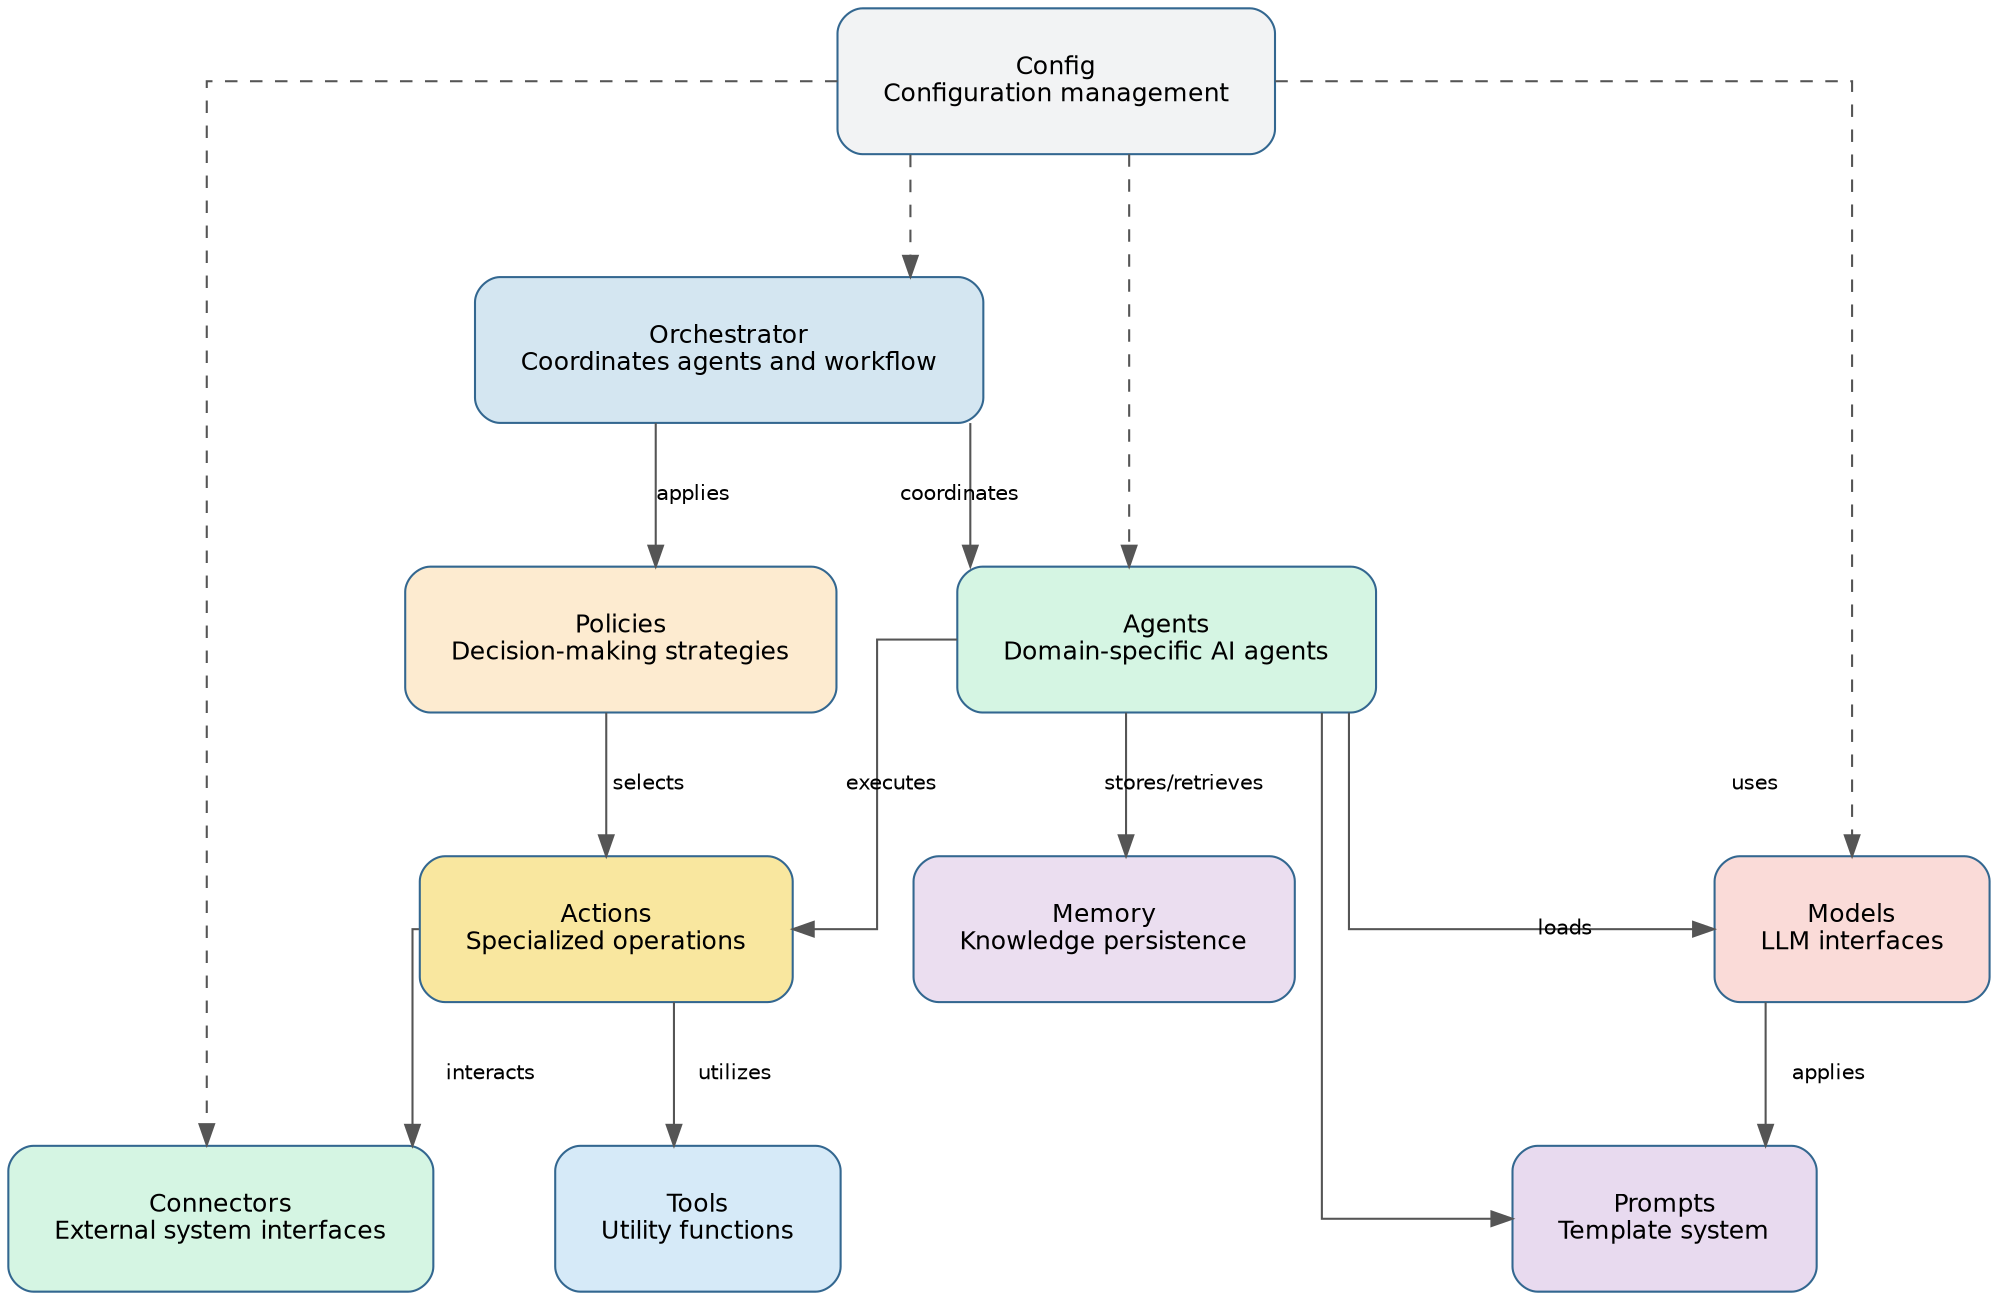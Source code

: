 digraph "Sherpa AI Architecture" {
    graph [fontname="Helvetica", fontsize=14, rankdir=TB, splines=ortho, nodesep=0.8, ranksep=0.8];
    node [fontname="Helvetica", fontsize=12, shape=box, style="filled,rounded", fillcolor="#f5f5f5", color="#336790", margin=0.3];
    edge [fontname="Helvetica", fontsize=10, color="#555555"];

    /* Main Components */
    Orchestrator [fillcolor="#d4e6f1", label="Orchestrator\nCoordinates agents and workflow"];
    Agents [fillcolor="#d5f5e3", label="Agents\nDomain-specific AI agents"];
    Policies [fillcolor="#fdebd0", label="Policies\nDecision-making strategies"];
    Memory [fillcolor="#ebdef0", label="Memory\nKnowledge persistence"];
    Models [fillcolor="#fadbd8", label="Models\nLLM interfaces"];
    Prompts [fillcolor="#e8daef", label="Prompts\nTemplate system"];
    Actions [fillcolor="#f9e79f", label="Actions\nSpecialized operations"];
    Tools [fillcolor="#d6eaf8", label="Tools\nUtility functions"];
    Connectors [fillcolor="#d5f5e3", label="Connectors\nExternal system interfaces"];
    Config [fillcolor="#f2f3f4", label="Config\nConfiguration management"];

    /* Connections */
    Orchestrator -> Agents [label="coordinates"];
    Orchestrator -> Policies [label="applies"];
    Agents -> Models [label="uses"];
    Agents -> Prompts [label="loads"];
    Agents -> Memory [label="stores/retrieves"];
    Agents -> Actions [label="executes"];
    Policies -> Actions [label="selects"];
    Actions -> Tools [label="utilizes"];
    Actions -> Connectors [label="interacts"];
    Models -> Prompts [label="applies"];
    Config -> {Orchestrator, Agents, Models, Connectors} [style="dashed"];
} 
